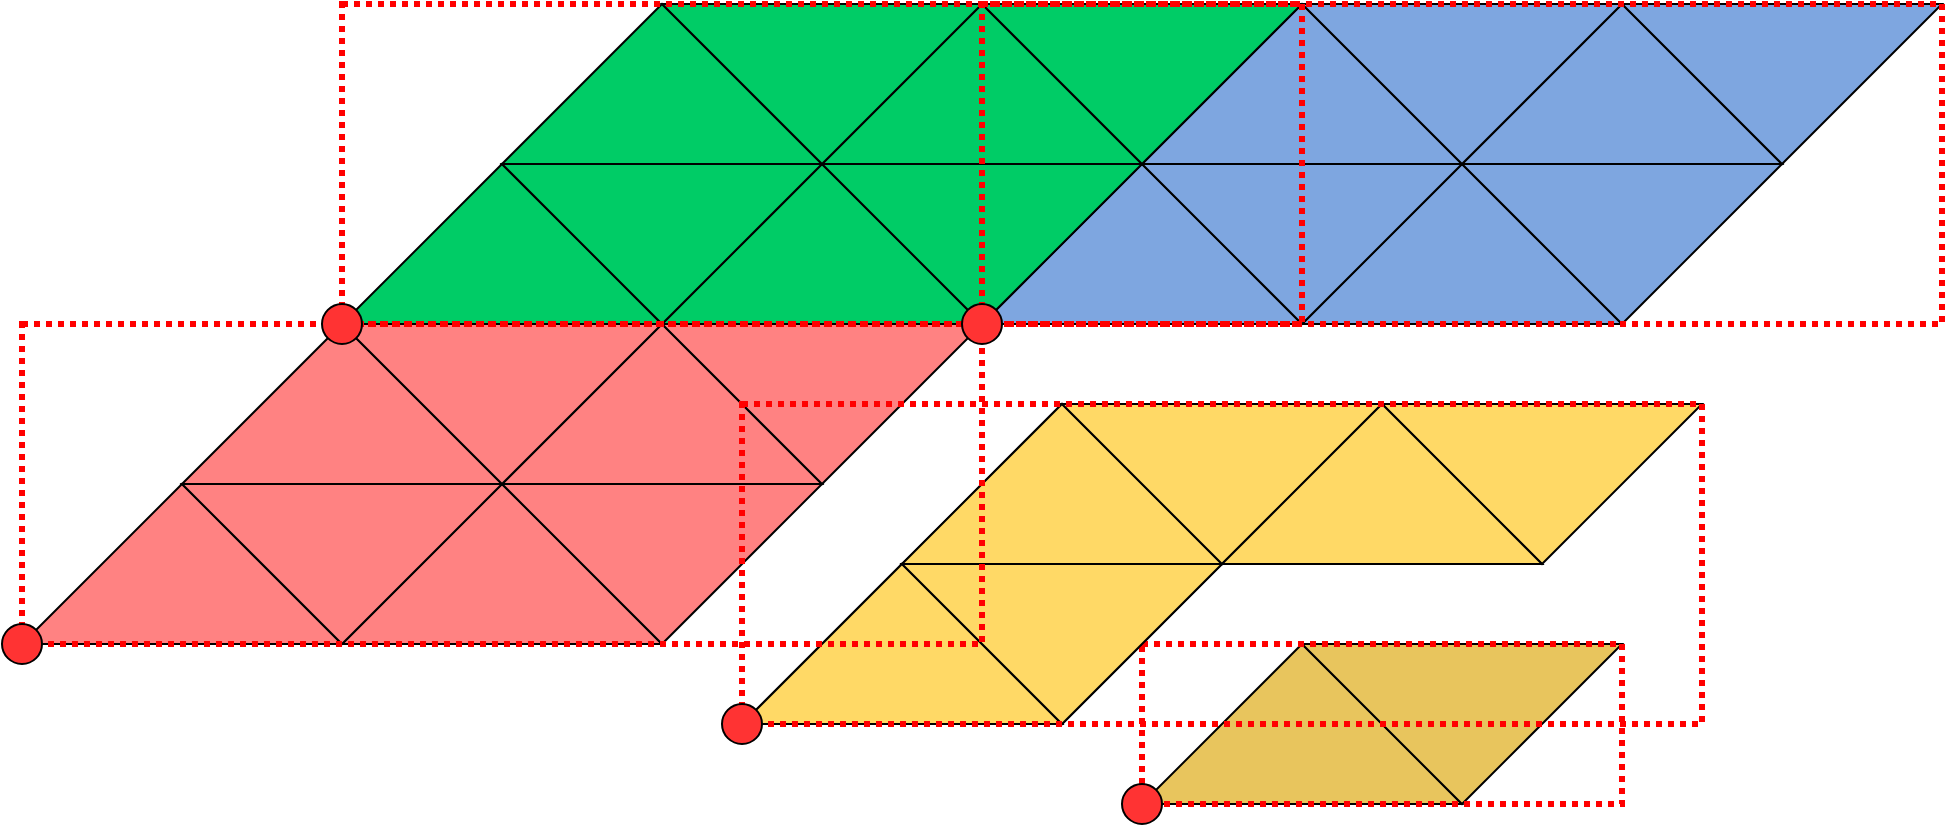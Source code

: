 <mxfile version="13.5.1" type="device"><diagram id="w7zOuA-0Egg4Lxs-CnxO" name="Page-1"><mxGraphModel dx="1028" dy="638" grid="1" gridSize="10" guides="1" tooltips="1" connect="1" arrows="1" fold="1" page="1" pageScale="1" pageWidth="850" pageHeight="1100" math="0" shadow="0"><root><mxCell id="0"/><mxCell id="1" parent="0"/><mxCell id="DeHboAQQAOunOUbRfxPQ-1" value="" style="verticalLabelPosition=bottom;verticalAlign=top;html=1;shape=mxgraph.basic.acute_triangle;dx=0.5;fillColor=#FF8282;" parent="1" vertex="1"><mxGeometry x="40" y="360" width="160" height="80" as="geometry"/></mxCell><mxCell id="DeHboAQQAOunOUbRfxPQ-2" value="" style="verticalLabelPosition=bottom;verticalAlign=top;html=1;shape=mxgraph.basic.acute_triangle;dx=0.5;fillColor=#FF8282;" parent="1" vertex="1"><mxGeometry x="200" y="360" width="160" height="80" as="geometry"/></mxCell><mxCell id="DeHboAQQAOunOUbRfxPQ-3" value="" style="verticalLabelPosition=bottom;verticalAlign=top;html=1;shape=mxgraph.basic.acute_triangle;dx=0.5;" parent="1" vertex="1"><mxGeometry x="400" y="400" width="160" height="80" as="geometry"/></mxCell><mxCell id="DeHboAQQAOunOUbRfxPQ-4" value="" style="verticalLabelPosition=bottom;verticalAlign=top;html=1;shape=mxgraph.basic.acute_triangle;dx=0.5;fillColor=#E8C55D;" parent="1" vertex="1"><mxGeometry x="600" y="440" width="160" height="80" as="geometry"/></mxCell><mxCell id="DeHboAQQAOunOUbRfxPQ-5" value="" style="verticalLabelPosition=bottom;verticalAlign=top;html=1;shape=mxgraph.basic.acute_triangle;dx=0.5;fillColor=#FF8282;" parent="1" vertex="1"><mxGeometry x="120" y="280" width="160" height="80" as="geometry"/></mxCell><mxCell id="DeHboAQQAOunOUbRfxPQ-6" value="" style="verticalLabelPosition=bottom;verticalAlign=top;html=1;shape=mxgraph.basic.acute_triangle;dx=0.5;fillColor=#FF8282;" parent="1" vertex="1"><mxGeometry x="280" y="280" width="160" height="80" as="geometry"/></mxCell><mxCell id="DeHboAQQAOunOUbRfxPQ-7" value="" style="verticalLabelPosition=bottom;verticalAlign=top;html=1;shape=mxgraph.basic.acute_triangle;dx=0.5;" parent="1" vertex="1"><mxGeometry x="480" y="320" width="160" height="80" as="geometry"/></mxCell><mxCell id="DeHboAQQAOunOUbRfxPQ-8" value="" style="verticalLabelPosition=bottom;verticalAlign=top;html=1;shape=mxgraph.basic.acute_triangle;dx=0.5;" parent="1" vertex="1"><mxGeometry x="640" y="320" width="160" height="80" as="geometry"/></mxCell><mxCell id="DeHboAQQAOunOUbRfxPQ-9" value="" style="verticalLabelPosition=bottom;verticalAlign=top;html=1;shape=mxgraph.basic.acute_triangle;dx=0.5;fillColor=#00CC66;" parent="1" vertex="1"><mxGeometry x="200" y="200" width="160" height="80" as="geometry"/></mxCell><mxCell id="DeHboAQQAOunOUbRfxPQ-10" value="" style="verticalLabelPosition=bottom;verticalAlign=top;html=1;shape=mxgraph.basic.acute_triangle;dx=0.5;fillColor=#00CC66;" parent="1" vertex="1"><mxGeometry x="360" y="200" width="160" height="80" as="geometry"/></mxCell><mxCell id="DeHboAQQAOunOUbRfxPQ-11" value="" style="verticalLabelPosition=bottom;verticalAlign=top;html=1;shape=mxgraph.basic.acute_triangle;dx=0.5;fillColor=#7EA6E0;" parent="1" vertex="1"><mxGeometry x="520" y="200" width="160" height="80" as="geometry"/></mxCell><mxCell id="DeHboAQQAOunOUbRfxPQ-12" value="" style="verticalLabelPosition=bottom;verticalAlign=top;html=1;shape=mxgraph.basic.acute_triangle;dx=0.5;fillColor=#7EA6E0;" parent="1" vertex="1"><mxGeometry x="680" y="200" width="160" height="80" as="geometry"/></mxCell><mxCell id="DeHboAQQAOunOUbRfxPQ-13" value="" style="verticalLabelPosition=bottom;verticalAlign=top;html=1;shape=mxgraph.basic.acute_triangle;dx=0.5;fillColor=#00CC66;" parent="1" vertex="1"><mxGeometry x="280" y="120" width="160" height="80" as="geometry"/></mxCell><mxCell id="DeHboAQQAOunOUbRfxPQ-14" value="" style="verticalLabelPosition=bottom;verticalAlign=top;html=1;shape=mxgraph.basic.acute_triangle;dx=0.5;fillColor=#00CC66;" parent="1" vertex="1"><mxGeometry x="440" y="120" width="160" height="80" as="geometry"/></mxCell><mxCell id="DeHboAQQAOunOUbRfxPQ-15" value="" style="verticalLabelPosition=bottom;verticalAlign=top;html=1;shape=mxgraph.basic.acute_triangle;dx=0.5;fillColor=#7EA6E0;" parent="1" vertex="1"><mxGeometry x="600" y="120" width="160" height="80" as="geometry"/></mxCell><mxCell id="DeHboAQQAOunOUbRfxPQ-16" value="" style="verticalLabelPosition=bottom;verticalAlign=top;html=1;shape=mxgraph.basic.acute_triangle;dx=0.5;fillColor=#7EA6E0;" parent="1" vertex="1"><mxGeometry x="760" y="120" width="160" height="80" as="geometry"/></mxCell><mxCell id="DeHboAQQAOunOUbRfxPQ-17" value="" style="verticalLabelPosition=bottom;verticalAlign=top;html=1;shape=mxgraph.basic.acute_triangle;dx=0.5;rotation=-180;fillColor=#E8C55D;" parent="1" vertex="1"><mxGeometry x="680" y="440" width="160" height="80" as="geometry"/></mxCell><mxCell id="DeHboAQQAOunOUbRfxPQ-18" value="" style="verticalLabelPosition=bottom;verticalAlign=top;html=1;shape=mxgraph.basic.acute_triangle;dx=0.5;rotation=-180;fillColor=#FFD966;" parent="1" vertex="1"><mxGeometry x="720" y="320" width="160" height="80" as="geometry"/></mxCell><mxCell id="DeHboAQQAOunOUbRfxPQ-19" value="" style="verticalLabelPosition=bottom;verticalAlign=top;html=1;shape=mxgraph.basic.acute_triangle;dx=0.5;rotation=-180;fillColor=#7EA6E0;" parent="1" vertex="1"><mxGeometry x="760" y="200" width="160" height="80" as="geometry"/></mxCell><mxCell id="DeHboAQQAOunOUbRfxPQ-20" value="" style="verticalLabelPosition=bottom;verticalAlign=top;html=1;shape=mxgraph.basic.acute_triangle;dx=0.5;rotation=-180;fillColor=#7EA6E0;" parent="1" vertex="1"><mxGeometry x="680" y="120" width="160" height="80" as="geometry"/></mxCell><mxCell id="DeHboAQQAOunOUbRfxPQ-21" value="" style="verticalLabelPosition=bottom;verticalAlign=top;html=1;shape=mxgraph.basic.acute_triangle;dx=0.5;rotation=-180;fillColor=#7EA6E0;" parent="1" vertex="1"><mxGeometry x="600" y="200" width="160" height="80" as="geometry"/></mxCell><mxCell id="DeHboAQQAOunOUbRfxPQ-22" value="" style="verticalLabelPosition=bottom;verticalAlign=top;html=1;shape=mxgraph.basic.acute_triangle;dx=0.5;rotation=-180;fillColor=#7EA6E0;" parent="1" vertex="1"><mxGeometry x="840" y="120" width="160" height="80" as="geometry"/></mxCell><mxCell id="DeHboAQQAOunOUbRfxPQ-23" value="" style="verticalLabelPosition=bottom;verticalAlign=top;html=1;shape=mxgraph.basic.acute_triangle;dx=0.5;rotation=-180;fillColor=#00CC66;" parent="1" vertex="1"><mxGeometry x="520" y="120" width="160" height="80" as="geometry"/></mxCell><mxCell id="DeHboAQQAOunOUbRfxPQ-24" value="" style="verticalLabelPosition=bottom;verticalAlign=top;html=1;shape=mxgraph.basic.acute_triangle;dx=0.5;rotation=-180;fillColor=#00CC66;" parent="1" vertex="1"><mxGeometry x="360" y="120" width="160" height="80" as="geometry"/></mxCell><mxCell id="DeHboAQQAOunOUbRfxPQ-25" value="" style="verticalLabelPosition=bottom;verticalAlign=top;html=1;shape=mxgraph.basic.acute_triangle;dx=0.5;rotation=-180;fillColor=#00CC66;" parent="1" vertex="1"><mxGeometry x="440" y="200" width="160" height="80" as="geometry"/></mxCell><mxCell id="DeHboAQQAOunOUbRfxPQ-26" value="" style="verticalLabelPosition=bottom;verticalAlign=top;html=1;shape=mxgraph.basic.acute_triangle;dx=0.5;rotation=-180;" parent="1" vertex="1"><mxGeometry x="560" y="320" width="160" height="80" as="geometry"/></mxCell><mxCell id="DeHboAQQAOunOUbRfxPQ-27" value="" style="verticalLabelPosition=bottom;verticalAlign=top;html=1;shape=mxgraph.basic.acute_triangle;dx=0.5;rotation=-180;fillColor=#FF8282;" parent="1" vertex="1"><mxGeometry x="360" y="280" width="160" height="80" as="geometry"/></mxCell><mxCell id="DeHboAQQAOunOUbRfxPQ-28" value="" style="verticalLabelPosition=bottom;verticalAlign=top;html=1;shape=mxgraph.basic.acute_triangle;dx=0.5;rotation=-180;fillColor=#00CC66;" parent="1" vertex="1"><mxGeometry x="280" y="200" width="160" height="80" as="geometry"/></mxCell><mxCell id="DeHboAQQAOunOUbRfxPQ-29" value="" style="verticalLabelPosition=bottom;verticalAlign=top;html=1;shape=mxgraph.basic.acute_triangle;dx=0.5;rotation=-180;" parent="1" vertex="1"><mxGeometry x="480" y="400" width="160" height="80" as="geometry"/></mxCell><mxCell id="DeHboAQQAOunOUbRfxPQ-30" value="" style="verticalLabelPosition=bottom;verticalAlign=top;html=1;shape=mxgraph.basic.acute_triangle;dx=0.5;rotation=-180;fillColor=#FF8282;" parent="1" vertex="1"><mxGeometry x="280" y="360" width="160" height="80" as="geometry"/></mxCell><mxCell id="DeHboAQQAOunOUbRfxPQ-31" value="" style="verticalLabelPosition=bottom;verticalAlign=top;html=1;shape=mxgraph.basic.acute_triangle;dx=0.5;rotation=-180;fillColor=#FF8282;" parent="1" vertex="1"><mxGeometry x="200" y="280" width="160" height="80" as="geometry"/></mxCell><mxCell id="DeHboAQQAOunOUbRfxPQ-32" value="" style="verticalLabelPosition=bottom;verticalAlign=top;html=1;shape=mxgraph.basic.acute_triangle;dx=0.5;rotation=-180;fillColor=#FF8282;" parent="1" vertex="1"><mxGeometry x="120" y="360" width="160" height="80" as="geometry"/></mxCell><mxCell id="DeHboAQQAOunOUbRfxPQ-38" value="" style="rounded=0;whiteSpace=wrap;html=1;fillColor=none;strokeColor=#FF0000;strokeWidth=3;dashed=1;dashPattern=1 1;" parent="1" vertex="1"><mxGeometry x="200" y="120" width="480" height="160" as="geometry"/></mxCell><mxCell id="DeHboAQQAOunOUbRfxPQ-40" value="" style="rounded=0;whiteSpace=wrap;html=1;fillColor=none;strokeColor=#FF0000;strokeWidth=3;dashed=1;dashPattern=1 1;" parent="1" vertex="1"><mxGeometry x="600" y="440" width="240" height="80" as="geometry"/></mxCell><mxCell id="DeHboAQQAOunOUbRfxPQ-35" value="" style="rounded=0;whiteSpace=wrap;html=1;fillColor=none;strokeColor=#FF0000;strokeWidth=3;dashed=1;dashPattern=1 1;" parent="1" vertex="1"><mxGeometry x="520" y="120" width="480" height="160" as="geometry"/></mxCell><mxCell id="DeHboAQQAOunOUbRfxPQ-41" value="" style="verticalLabelPosition=bottom;verticalAlign=top;html=1;shape=mxgraph.basic.acute_triangle;dx=0.5;fillColor=#FFD966;" parent="1" vertex="1"><mxGeometry x="400" y="400" width="160" height="80" as="geometry"/></mxCell><mxCell id="DeHboAQQAOunOUbRfxPQ-42" value="" style="verticalLabelPosition=bottom;verticalAlign=top;html=1;shape=mxgraph.basic.acute_triangle;dx=0.5;rotation=-180;fillColor=#FFD966;" parent="1" vertex="1"><mxGeometry x="480" y="400" width="160" height="80" as="geometry"/></mxCell><mxCell id="DeHboAQQAOunOUbRfxPQ-43" value="" style="verticalLabelPosition=bottom;verticalAlign=top;html=1;shape=mxgraph.basic.acute_triangle;dx=0.5;fillColor=#FFD966;" parent="1" vertex="1"><mxGeometry x="480" y="320" width="160" height="80" as="geometry"/></mxCell><mxCell id="DeHboAQQAOunOUbRfxPQ-44" value="" style="verticalLabelPosition=bottom;verticalAlign=top;html=1;shape=mxgraph.basic.acute_triangle;dx=0.5;rotation=-180;fillColor=#FFD966;" parent="1" vertex="1"><mxGeometry x="560" y="320" width="160" height="80" as="geometry"/></mxCell><mxCell id="DeHboAQQAOunOUbRfxPQ-45" value="" style="verticalLabelPosition=bottom;verticalAlign=top;html=1;shape=mxgraph.basic.acute_triangle;dx=0.5;fillColor=#FFD966;" parent="1" vertex="1"><mxGeometry x="640" y="320" width="160" height="80" as="geometry"/></mxCell><mxCell id="DeHboAQQAOunOUbRfxPQ-36" value="" style="rounded=0;whiteSpace=wrap;html=1;fillColor=none;strokeColor=#FF0000;strokeWidth=3;dashed=1;dashPattern=1 1;" parent="1" vertex="1"><mxGeometry x="400" y="320" width="480" height="160" as="geometry"/></mxCell><mxCell id="DeHboAQQAOunOUbRfxPQ-39" value="" style="rounded=0;whiteSpace=wrap;html=1;fillColor=none;strokeColor=#FF0000;strokeWidth=3;dashed=1;dashPattern=1 1;" parent="1" vertex="1"><mxGeometry x="40" y="280" width="480" height="160" as="geometry"/></mxCell><mxCell id="XC3eJJvDjJ05O0pDhiqV-1" value="" style="ellipse;whiteSpace=wrap;html=1;aspect=fixed;fillColor=#FF3333;" vertex="1" parent="1"><mxGeometry x="30" y="430" width="20" height="20" as="geometry"/></mxCell><mxCell id="XC3eJJvDjJ05O0pDhiqV-2" value="" style="ellipse;whiteSpace=wrap;html=1;aspect=fixed;fillColor=#FF3333;" vertex="1" parent="1"><mxGeometry x="190" y="270" width="20" height="20" as="geometry"/></mxCell><mxCell id="XC3eJJvDjJ05O0pDhiqV-3" value="" style="ellipse;whiteSpace=wrap;html=1;aspect=fixed;fillColor=#FF3333;" vertex="1" parent="1"><mxGeometry x="390" y="470" width="20" height="20" as="geometry"/></mxCell><mxCell id="XC3eJJvDjJ05O0pDhiqV-4" value="" style="ellipse;whiteSpace=wrap;html=1;aspect=fixed;fillColor=#FF3333;" vertex="1" parent="1"><mxGeometry x="510" y="270" width="20" height="20" as="geometry"/></mxCell><mxCell id="XC3eJJvDjJ05O0pDhiqV-5" value="" style="ellipse;whiteSpace=wrap;html=1;aspect=fixed;fillColor=#FF3333;" vertex="1" parent="1"><mxGeometry x="590" y="510" width="20" height="20" as="geometry"/></mxCell></root></mxGraphModel></diagram></mxfile>